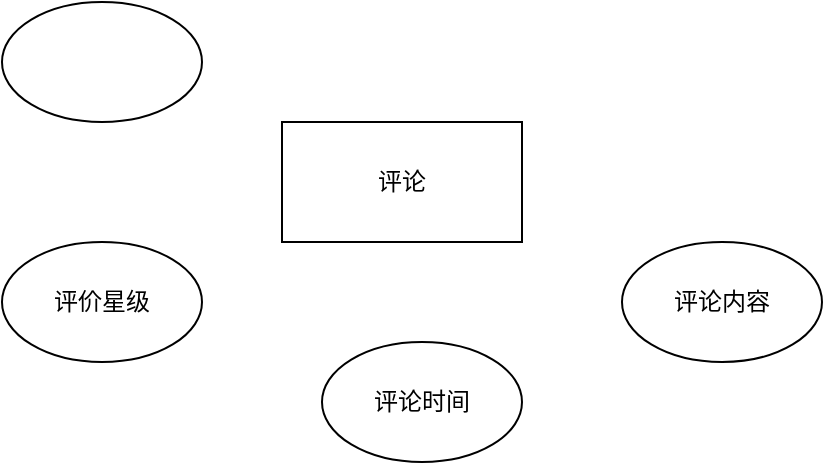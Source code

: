 <mxfile version="10.6.7" type="github"><diagram id="ki5PN8dsJEgZzoEvDbk7" name="第 1 页"><mxGraphModel dx="918" dy="568" grid="1" gridSize="10" guides="1" tooltips="1" connect="1" arrows="1" fold="1" page="1" pageScale="1" pageWidth="827" pageHeight="1169" math="0" shadow="0"><root><mxCell id="0"/><mxCell id="1" parent="0"/><mxCell id="0DmN0Nj1PdMddugerFKn-2" value="评论" style="rounded=0;whiteSpace=wrap;html=1;" vertex="1" parent="1"><mxGeometry x="330" y="100" width="120" height="60" as="geometry"/></mxCell><mxCell id="0DmN0Nj1PdMddugerFKn-3" value="评论时间" style="ellipse;whiteSpace=wrap;html=1;" vertex="1" parent="1"><mxGeometry x="350" y="210" width="100" height="60" as="geometry"/></mxCell><mxCell id="0DmN0Nj1PdMddugerFKn-4" value="评论内容" style="ellipse;whiteSpace=wrap;html=1;" vertex="1" parent="1"><mxGeometry x="500" y="160" width="100" height="60" as="geometry"/></mxCell><mxCell id="0DmN0Nj1PdMddugerFKn-5" value="评价星级" style="ellipse;whiteSpace=wrap;html=1;" vertex="1" parent="1"><mxGeometry x="190" y="160" width="100" height="60" as="geometry"/></mxCell><mxCell id="0DmN0Nj1PdMddugerFKn-6" value="" style="ellipse;whiteSpace=wrap;html=1;" vertex="1" parent="1"><mxGeometry x="190" y="40" width="100" height="60" as="geometry"/></mxCell></root></mxGraphModel></diagram></mxfile>